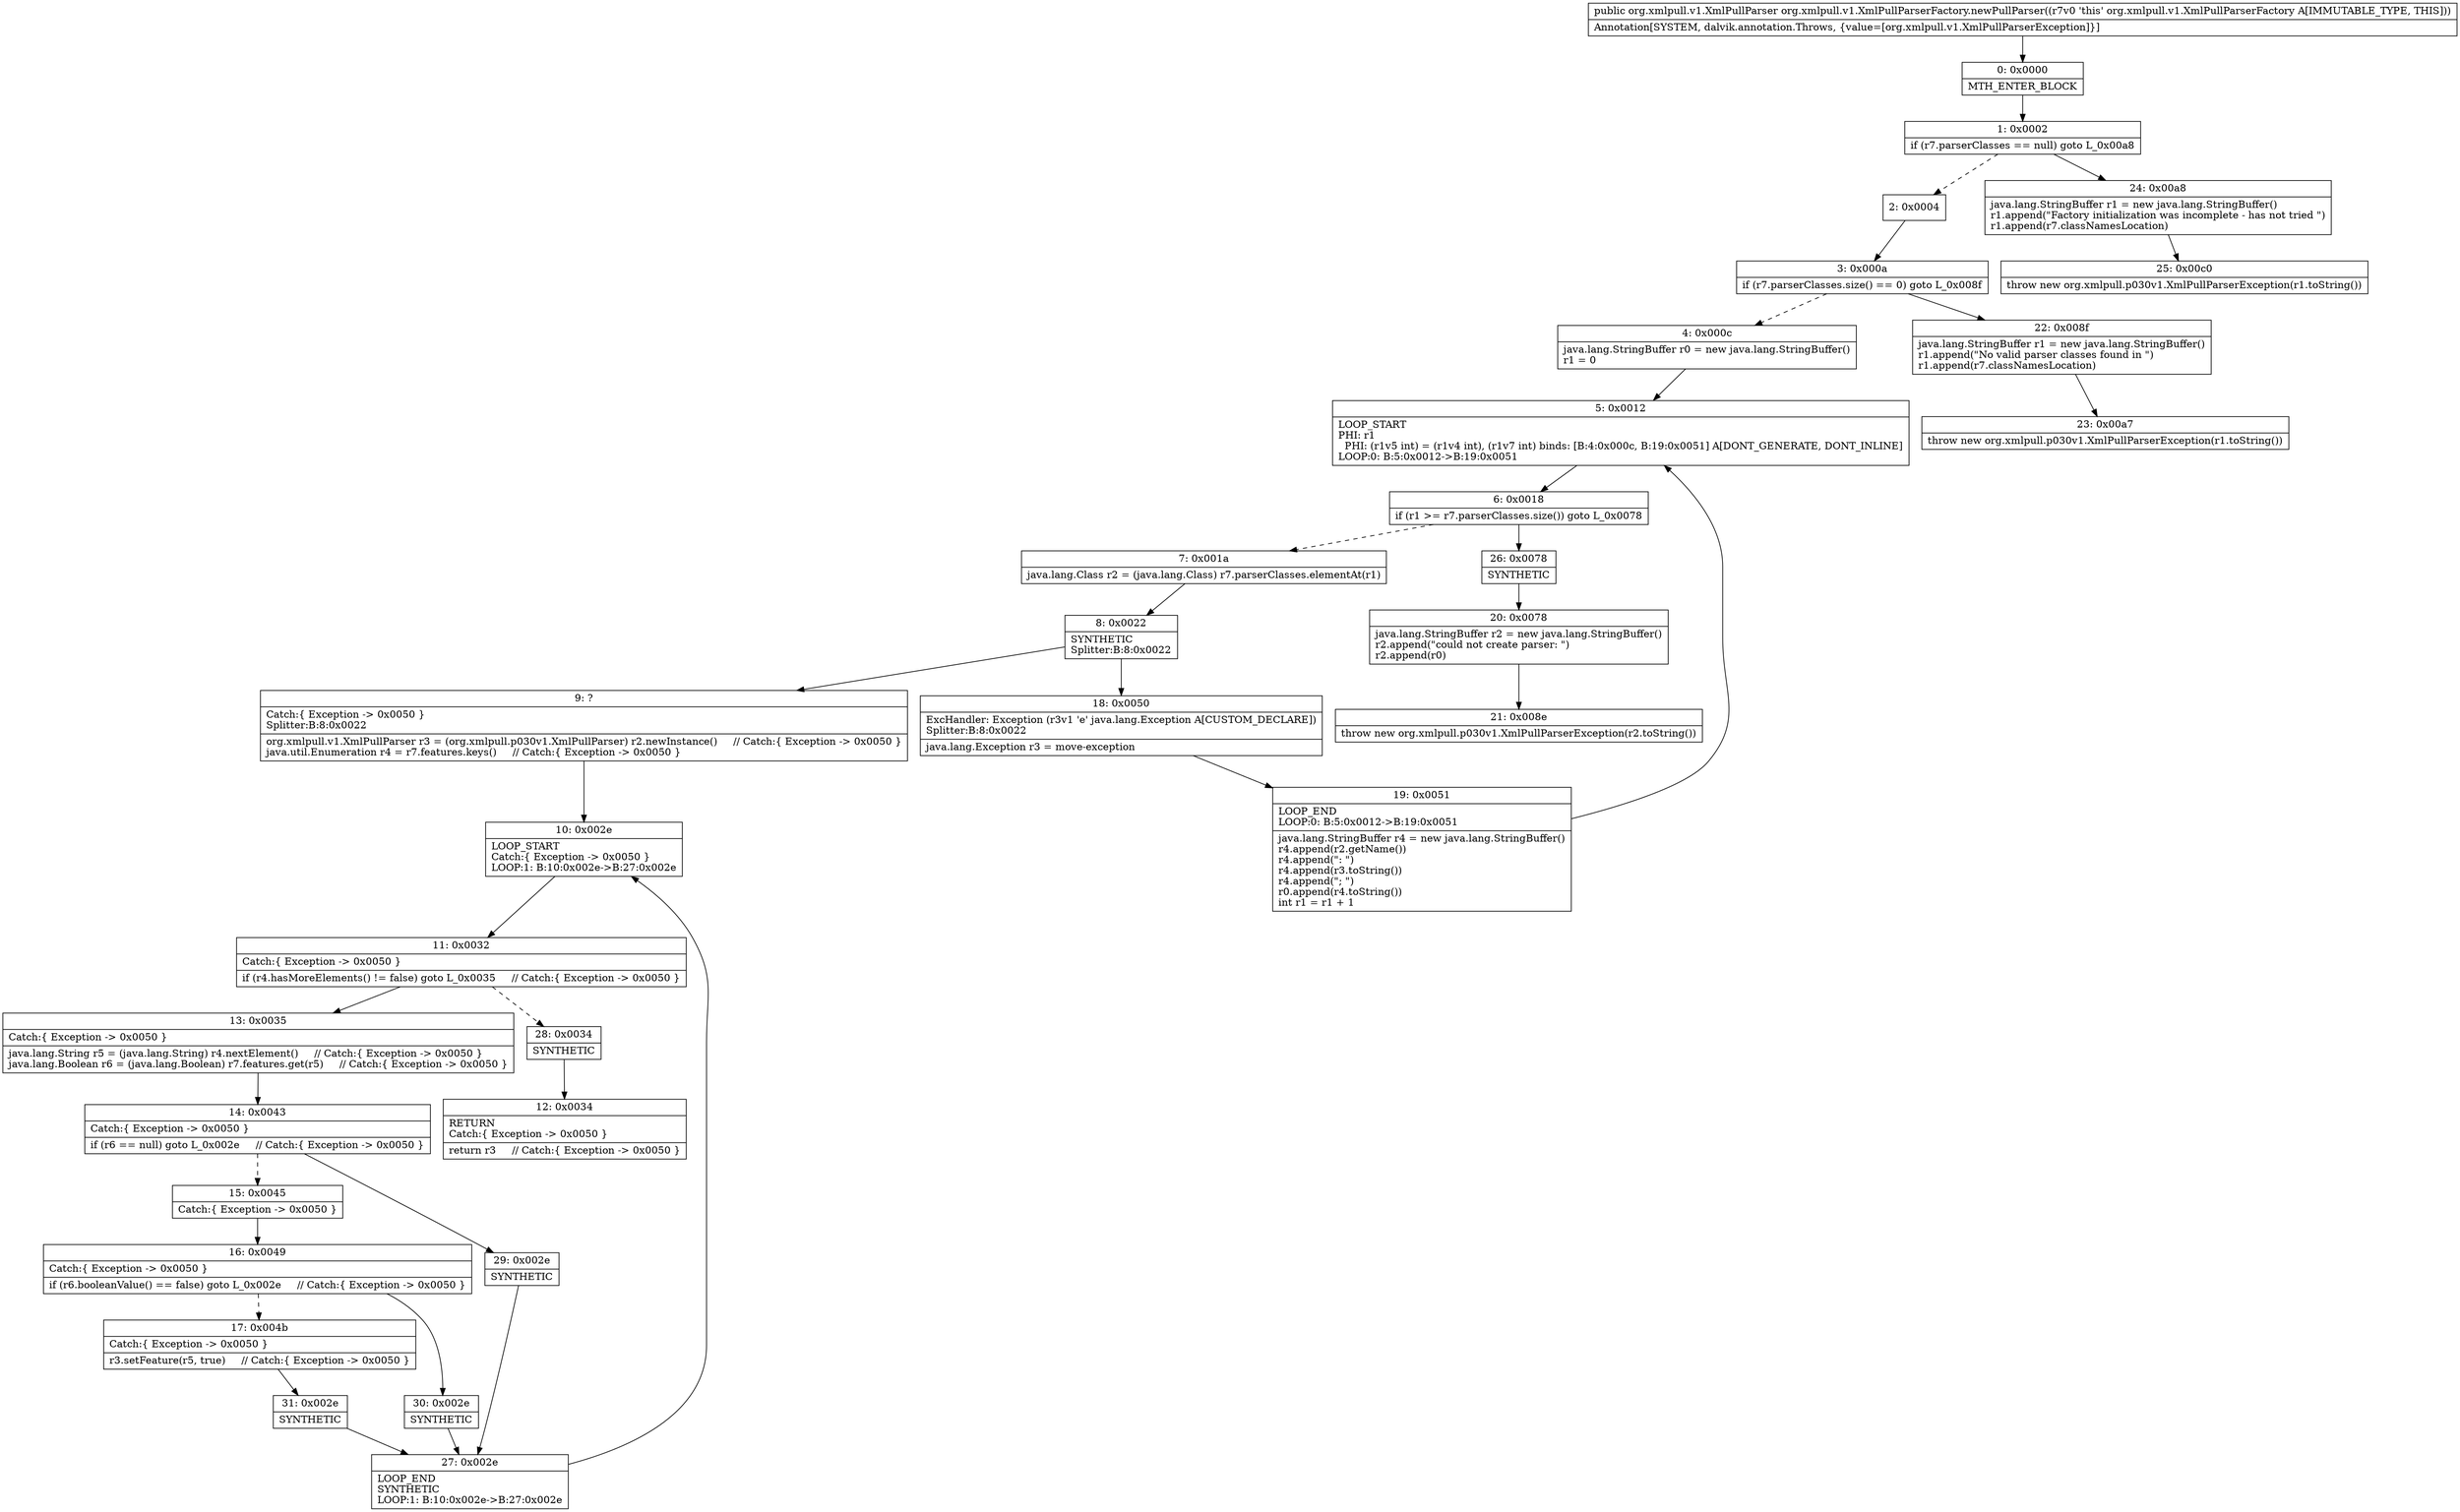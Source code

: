 digraph "CFG fororg.xmlpull.v1.XmlPullParserFactory.newPullParser()Lorg\/xmlpull\/v1\/XmlPullParser;" {
Node_0 [shape=record,label="{0\:\ 0x0000|MTH_ENTER_BLOCK\l}"];
Node_1 [shape=record,label="{1\:\ 0x0002|if (r7.parserClasses == null) goto L_0x00a8\l}"];
Node_2 [shape=record,label="{2\:\ 0x0004}"];
Node_3 [shape=record,label="{3\:\ 0x000a|if (r7.parserClasses.size() == 0) goto L_0x008f\l}"];
Node_4 [shape=record,label="{4\:\ 0x000c|java.lang.StringBuffer r0 = new java.lang.StringBuffer()\lr1 = 0\l}"];
Node_5 [shape=record,label="{5\:\ 0x0012|LOOP_START\lPHI: r1 \l  PHI: (r1v5 int) = (r1v4 int), (r1v7 int) binds: [B:4:0x000c, B:19:0x0051] A[DONT_GENERATE, DONT_INLINE]\lLOOP:0: B:5:0x0012\-\>B:19:0x0051\l}"];
Node_6 [shape=record,label="{6\:\ 0x0018|if (r1 \>= r7.parserClasses.size()) goto L_0x0078\l}"];
Node_7 [shape=record,label="{7\:\ 0x001a|java.lang.Class r2 = (java.lang.Class) r7.parserClasses.elementAt(r1)\l}"];
Node_8 [shape=record,label="{8\:\ 0x0022|SYNTHETIC\lSplitter:B:8:0x0022\l}"];
Node_9 [shape=record,label="{9\:\ ?|Catch:\{ Exception \-\> 0x0050 \}\lSplitter:B:8:0x0022\l|org.xmlpull.v1.XmlPullParser r3 = (org.xmlpull.p030v1.XmlPullParser) r2.newInstance()     \/\/ Catch:\{ Exception \-\> 0x0050 \}\ljava.util.Enumeration r4 = r7.features.keys()     \/\/ Catch:\{ Exception \-\> 0x0050 \}\l}"];
Node_10 [shape=record,label="{10\:\ 0x002e|LOOP_START\lCatch:\{ Exception \-\> 0x0050 \}\lLOOP:1: B:10:0x002e\-\>B:27:0x002e\l}"];
Node_11 [shape=record,label="{11\:\ 0x0032|Catch:\{ Exception \-\> 0x0050 \}\l|if (r4.hasMoreElements() != false) goto L_0x0035     \/\/ Catch:\{ Exception \-\> 0x0050 \}\l}"];
Node_12 [shape=record,label="{12\:\ 0x0034|RETURN\lCatch:\{ Exception \-\> 0x0050 \}\l|return r3     \/\/ Catch:\{ Exception \-\> 0x0050 \}\l}"];
Node_13 [shape=record,label="{13\:\ 0x0035|Catch:\{ Exception \-\> 0x0050 \}\l|java.lang.String r5 = (java.lang.String) r4.nextElement()     \/\/ Catch:\{ Exception \-\> 0x0050 \}\ljava.lang.Boolean r6 = (java.lang.Boolean) r7.features.get(r5)     \/\/ Catch:\{ Exception \-\> 0x0050 \}\l}"];
Node_14 [shape=record,label="{14\:\ 0x0043|Catch:\{ Exception \-\> 0x0050 \}\l|if (r6 == null) goto L_0x002e     \/\/ Catch:\{ Exception \-\> 0x0050 \}\l}"];
Node_15 [shape=record,label="{15\:\ 0x0045|Catch:\{ Exception \-\> 0x0050 \}\l}"];
Node_16 [shape=record,label="{16\:\ 0x0049|Catch:\{ Exception \-\> 0x0050 \}\l|if (r6.booleanValue() == false) goto L_0x002e     \/\/ Catch:\{ Exception \-\> 0x0050 \}\l}"];
Node_17 [shape=record,label="{17\:\ 0x004b|Catch:\{ Exception \-\> 0x0050 \}\l|r3.setFeature(r5, true)     \/\/ Catch:\{ Exception \-\> 0x0050 \}\l}"];
Node_18 [shape=record,label="{18\:\ 0x0050|ExcHandler: Exception (r3v1 'e' java.lang.Exception A[CUSTOM_DECLARE])\lSplitter:B:8:0x0022\l|java.lang.Exception r3 = move\-exception\l}"];
Node_19 [shape=record,label="{19\:\ 0x0051|LOOP_END\lLOOP:0: B:5:0x0012\-\>B:19:0x0051\l|java.lang.StringBuffer r4 = new java.lang.StringBuffer()\lr4.append(r2.getName())\lr4.append(\": \")\lr4.append(r3.toString())\lr4.append(\"; \")\lr0.append(r4.toString())\lint r1 = r1 + 1\l}"];
Node_20 [shape=record,label="{20\:\ 0x0078|java.lang.StringBuffer r2 = new java.lang.StringBuffer()\lr2.append(\"could not create parser: \")\lr2.append(r0)\l}"];
Node_21 [shape=record,label="{21\:\ 0x008e|throw new org.xmlpull.p030v1.XmlPullParserException(r2.toString())\l}"];
Node_22 [shape=record,label="{22\:\ 0x008f|java.lang.StringBuffer r1 = new java.lang.StringBuffer()\lr1.append(\"No valid parser classes found in \")\lr1.append(r7.classNamesLocation)\l}"];
Node_23 [shape=record,label="{23\:\ 0x00a7|throw new org.xmlpull.p030v1.XmlPullParserException(r1.toString())\l}"];
Node_24 [shape=record,label="{24\:\ 0x00a8|java.lang.StringBuffer r1 = new java.lang.StringBuffer()\lr1.append(\"Factory initialization was incomplete \- has not tried \")\lr1.append(r7.classNamesLocation)\l}"];
Node_25 [shape=record,label="{25\:\ 0x00c0|throw new org.xmlpull.p030v1.XmlPullParserException(r1.toString())\l}"];
Node_26 [shape=record,label="{26\:\ 0x0078|SYNTHETIC\l}"];
Node_27 [shape=record,label="{27\:\ 0x002e|LOOP_END\lSYNTHETIC\lLOOP:1: B:10:0x002e\-\>B:27:0x002e\l}"];
Node_28 [shape=record,label="{28\:\ 0x0034|SYNTHETIC\l}"];
Node_29 [shape=record,label="{29\:\ 0x002e|SYNTHETIC\l}"];
Node_30 [shape=record,label="{30\:\ 0x002e|SYNTHETIC\l}"];
Node_31 [shape=record,label="{31\:\ 0x002e|SYNTHETIC\l}"];
MethodNode[shape=record,label="{public org.xmlpull.v1.XmlPullParser org.xmlpull.v1.XmlPullParserFactory.newPullParser((r7v0 'this' org.xmlpull.v1.XmlPullParserFactory A[IMMUTABLE_TYPE, THIS]))  | Annotation[SYSTEM, dalvik.annotation.Throws, \{value=[org.xmlpull.v1.XmlPullParserException]\}]\l}"];
MethodNode -> Node_0;
Node_0 -> Node_1;
Node_1 -> Node_2[style=dashed];
Node_1 -> Node_24;
Node_2 -> Node_3;
Node_3 -> Node_4[style=dashed];
Node_3 -> Node_22;
Node_4 -> Node_5;
Node_5 -> Node_6;
Node_6 -> Node_7[style=dashed];
Node_6 -> Node_26;
Node_7 -> Node_8;
Node_8 -> Node_9;
Node_8 -> Node_18;
Node_9 -> Node_10;
Node_10 -> Node_11;
Node_11 -> Node_13;
Node_11 -> Node_28[style=dashed];
Node_13 -> Node_14;
Node_14 -> Node_15[style=dashed];
Node_14 -> Node_29;
Node_15 -> Node_16;
Node_16 -> Node_17[style=dashed];
Node_16 -> Node_30;
Node_17 -> Node_31;
Node_18 -> Node_19;
Node_19 -> Node_5;
Node_20 -> Node_21;
Node_22 -> Node_23;
Node_24 -> Node_25;
Node_26 -> Node_20;
Node_27 -> Node_10;
Node_28 -> Node_12;
Node_29 -> Node_27;
Node_30 -> Node_27;
Node_31 -> Node_27;
}

